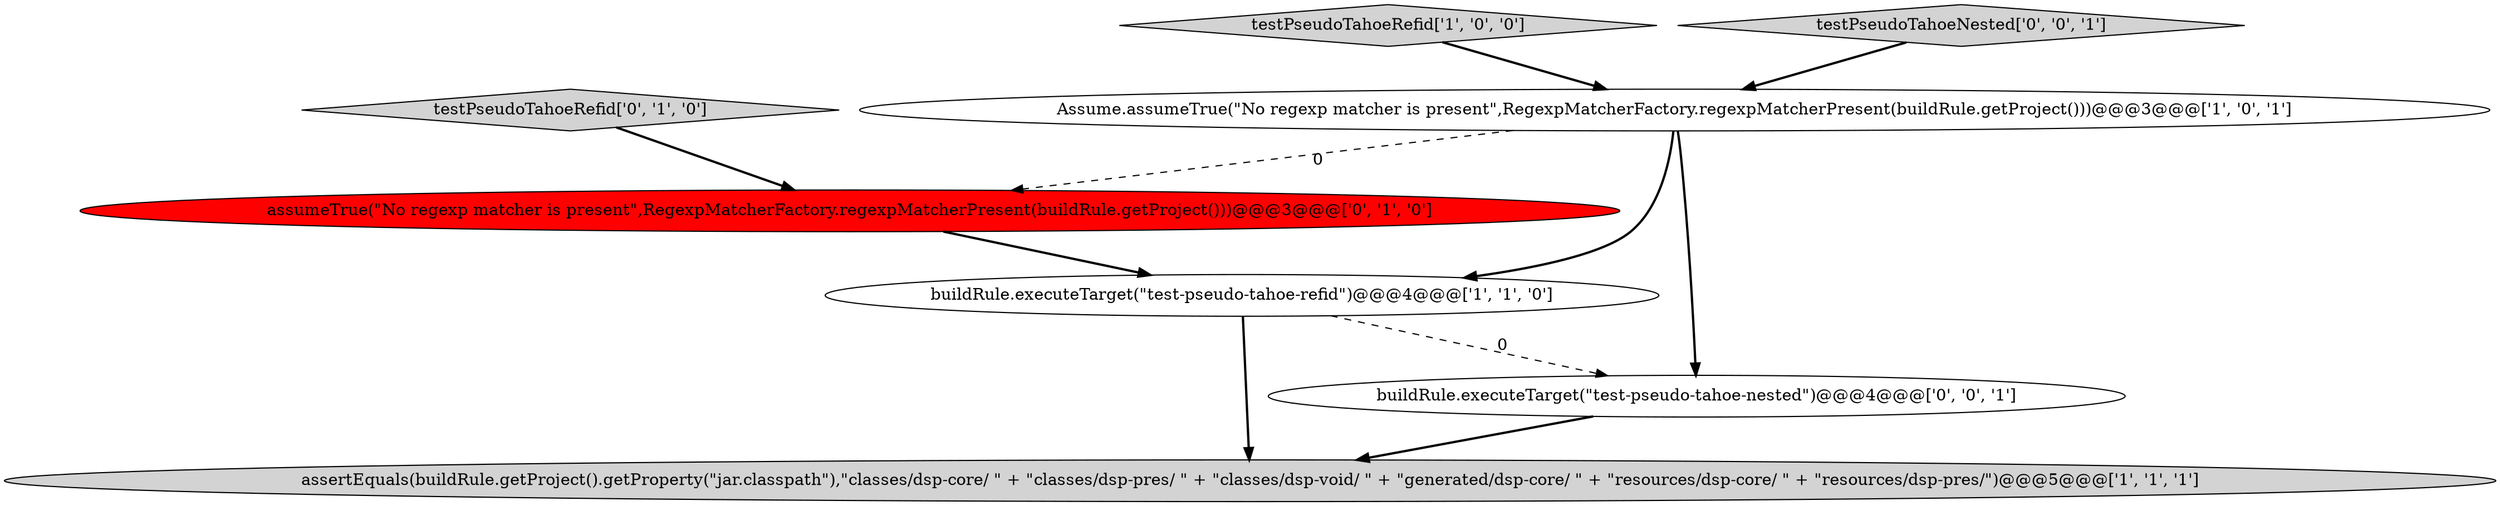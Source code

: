 digraph {
3 [style = filled, label = "Assume.assumeTrue(\"No regexp matcher is present\",RegexpMatcherFactory.regexpMatcherPresent(buildRule.getProject()))@@@3@@@['1', '0', '1']", fillcolor = white, shape = ellipse image = "AAA0AAABBB1BBB"];
2 [style = filled, label = "assertEquals(buildRule.getProject().getProperty(\"jar.classpath\"),\"classes/dsp-core/ \" + \"classes/dsp-pres/ \" + \"classes/dsp-void/ \" + \"generated/dsp-core/ \" + \"resources/dsp-core/ \" + \"resources/dsp-pres/\")@@@5@@@['1', '1', '1']", fillcolor = lightgray, shape = ellipse image = "AAA0AAABBB1BBB"];
5 [style = filled, label = "testPseudoTahoeRefid['0', '1', '0']", fillcolor = lightgray, shape = diamond image = "AAA0AAABBB2BBB"];
1 [style = filled, label = "buildRule.executeTarget(\"test-pseudo-tahoe-refid\")@@@4@@@['1', '1', '0']", fillcolor = white, shape = ellipse image = "AAA0AAABBB1BBB"];
0 [style = filled, label = "testPseudoTahoeRefid['1', '0', '0']", fillcolor = lightgray, shape = diamond image = "AAA0AAABBB1BBB"];
4 [style = filled, label = "assumeTrue(\"No regexp matcher is present\",RegexpMatcherFactory.regexpMatcherPresent(buildRule.getProject()))@@@3@@@['0', '1', '0']", fillcolor = red, shape = ellipse image = "AAA1AAABBB2BBB"];
7 [style = filled, label = "buildRule.executeTarget(\"test-pseudo-tahoe-nested\")@@@4@@@['0', '0', '1']", fillcolor = white, shape = ellipse image = "AAA0AAABBB3BBB"];
6 [style = filled, label = "testPseudoTahoeNested['0', '0', '1']", fillcolor = lightgray, shape = diamond image = "AAA0AAABBB3BBB"];
0->3 [style = bold, label=""];
6->3 [style = bold, label=""];
1->2 [style = bold, label=""];
4->1 [style = bold, label=""];
1->7 [style = dashed, label="0"];
3->1 [style = bold, label=""];
3->7 [style = bold, label=""];
3->4 [style = dashed, label="0"];
7->2 [style = bold, label=""];
5->4 [style = bold, label=""];
}
